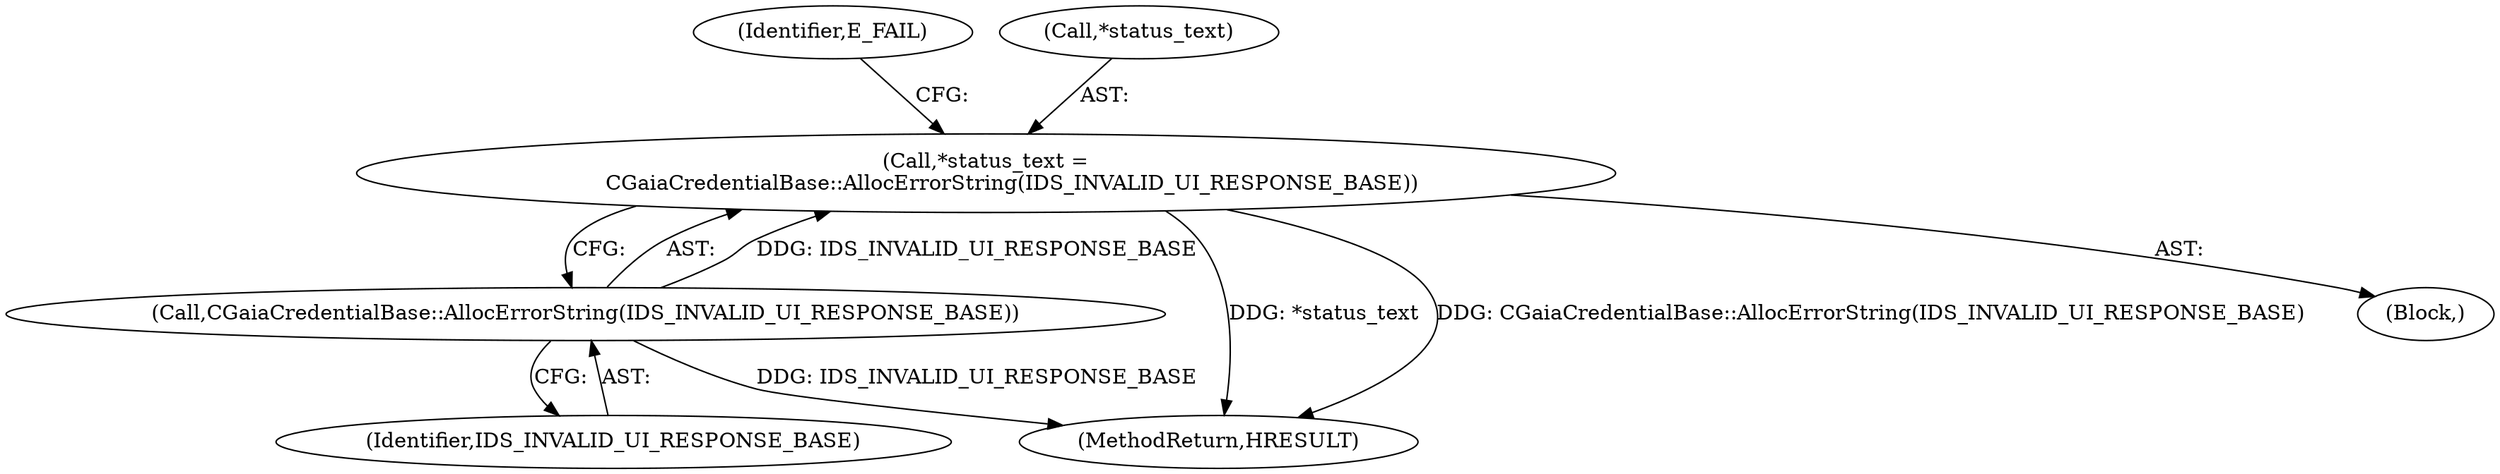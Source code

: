 digraph "0_Chrome_2440e872debd68ae7c2a8bf9ddb34df2cce378cd_1@pointer" {
"1000172" [label="(Call,*status_text =\n        CGaiaCredentialBase::AllocErrorString(IDS_INVALID_UI_RESPONSE_BASE))"];
"1000175" [label="(Call,CGaiaCredentialBase::AllocErrorString(IDS_INVALID_UI_RESPONSE_BASE))"];
"1000178" [label="(Identifier,E_FAIL)"];
"1000176" [label="(Identifier,IDS_INVALID_UI_RESPONSE_BASE)"];
"1000175" [label="(Call,CGaiaCredentialBase::AllocErrorString(IDS_INVALID_UI_RESPONSE_BASE))"];
"1000173" [label="(Call,*status_text)"];
"1000189" [label="(MethodReturn,HRESULT)"];
"1000172" [label="(Call,*status_text =\n        CGaiaCredentialBase::AllocErrorString(IDS_INVALID_UI_RESPONSE_BASE))"];
"1000164" [label="(Block,)"];
"1000172" -> "1000164"  [label="AST: "];
"1000172" -> "1000175"  [label="CFG: "];
"1000173" -> "1000172"  [label="AST: "];
"1000175" -> "1000172"  [label="AST: "];
"1000178" -> "1000172"  [label="CFG: "];
"1000172" -> "1000189"  [label="DDG: *status_text"];
"1000172" -> "1000189"  [label="DDG: CGaiaCredentialBase::AllocErrorString(IDS_INVALID_UI_RESPONSE_BASE)"];
"1000175" -> "1000172"  [label="DDG: IDS_INVALID_UI_RESPONSE_BASE"];
"1000175" -> "1000176"  [label="CFG: "];
"1000176" -> "1000175"  [label="AST: "];
"1000175" -> "1000189"  [label="DDG: IDS_INVALID_UI_RESPONSE_BASE"];
}
